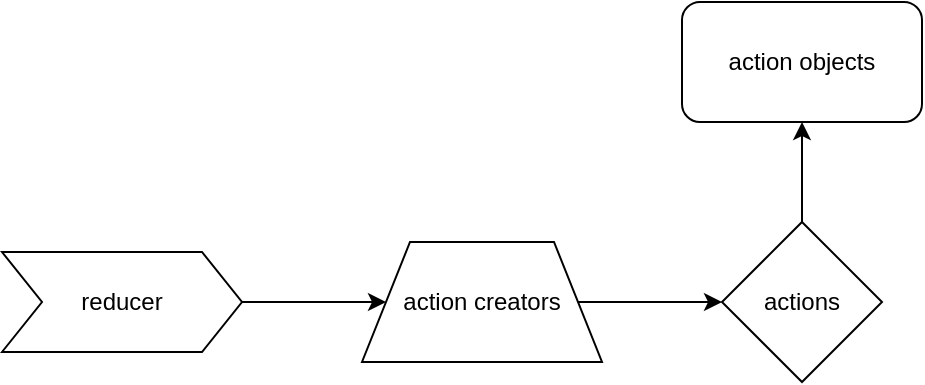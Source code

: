 <mxfile version="12.1.9" type="device" pages="1"><diagram id="cOL48IHmXqgCvo9Z12DD" name="Page-1"><mxGraphModel dx="854" dy="520" grid="1" gridSize="10" guides="1" tooltips="1" connect="1" arrows="1" fold="1" page="1" pageScale="1" pageWidth="850" pageHeight="1100" math="0" shadow="0"><root><mxCell id="0"/><mxCell id="1" parent="0"/><mxCell id="Tbrg9G2Z4dp90P29gpS0-1" value="action objects" style="rounded=1;whiteSpace=wrap;html=1;" parent="1" vertex="1"><mxGeometry x="600" y="90" width="120" height="60" as="geometry"/></mxCell><mxCell id="KlpFwI7TFHbue5M3dcJ0-2" style="edgeStyle=orthogonalEdgeStyle;rounded=0;orthogonalLoop=1;jettySize=auto;html=1;entryX=0.5;entryY=1;entryDx=0;entryDy=0;" edge="1" parent="1" source="Tbrg9G2Z4dp90P29gpS0-2" target="Tbrg9G2Z4dp90P29gpS0-1"><mxGeometry relative="1" as="geometry"/></mxCell><mxCell id="Tbrg9G2Z4dp90P29gpS0-2" value="actions" style="rhombus;whiteSpace=wrap;html=1;" parent="1" vertex="1"><mxGeometry x="620" y="200" width="80" height="80" as="geometry"/></mxCell><mxCell id="KlpFwI7TFHbue5M3dcJ0-4" style="edgeStyle=orthogonalEdgeStyle;rounded=0;orthogonalLoop=1;jettySize=auto;html=1;entryX=0;entryY=0.5;entryDx=0;entryDy=0;" edge="1" parent="1" source="Tbrg9G2Z4dp90P29gpS0-3" target="KlpFwI7TFHbue5M3dcJ0-1"><mxGeometry relative="1" as="geometry"/></mxCell><mxCell id="Tbrg9G2Z4dp90P29gpS0-3" value="reducer" style="shape=step;perimeter=stepPerimeter;whiteSpace=wrap;html=1;fixedSize=1;" parent="1" vertex="1"><mxGeometry x="260" y="215" width="120" height="50" as="geometry"/></mxCell><mxCell id="KlpFwI7TFHbue5M3dcJ0-3" style="edgeStyle=orthogonalEdgeStyle;rounded=0;orthogonalLoop=1;jettySize=auto;html=1;entryX=0;entryY=0.5;entryDx=0;entryDy=0;" edge="1" parent="1" source="KlpFwI7TFHbue5M3dcJ0-1" target="Tbrg9G2Z4dp90P29gpS0-2"><mxGeometry relative="1" as="geometry"/></mxCell><mxCell id="KlpFwI7TFHbue5M3dcJ0-1" value="action creators" style="shape=trapezoid;perimeter=trapezoidPerimeter;whiteSpace=wrap;html=1;" vertex="1" parent="1"><mxGeometry x="440" y="210" width="120" height="60" as="geometry"/></mxCell></root></mxGraphModel></diagram></mxfile>